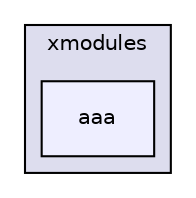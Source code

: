 digraph "gulp-src/node_modules/gulp/node_modules/liftoff/node_modules/resolve/test/module_dir/xmodules/aaa" {
  compound=true
  node [ fontsize="10", fontname="Helvetica"];
  edge [ labelfontsize="10", labelfontname="Helvetica"];
  subgraph clusterdir_4d952dd9ab3c80489ffb100d0de1faae {
    graph [ bgcolor="#ddddee", pencolor="black", label="xmodules" fontname="Helvetica", fontsize="10", URL="dir_4d952dd9ab3c80489ffb100d0de1faae.html"]
  dir_ba94871f90aed0810ead0e96101df756 [shape=box, label="aaa", style="filled", fillcolor="#eeeeff", pencolor="black", URL="dir_ba94871f90aed0810ead0e96101df756.html"];
  }
}
